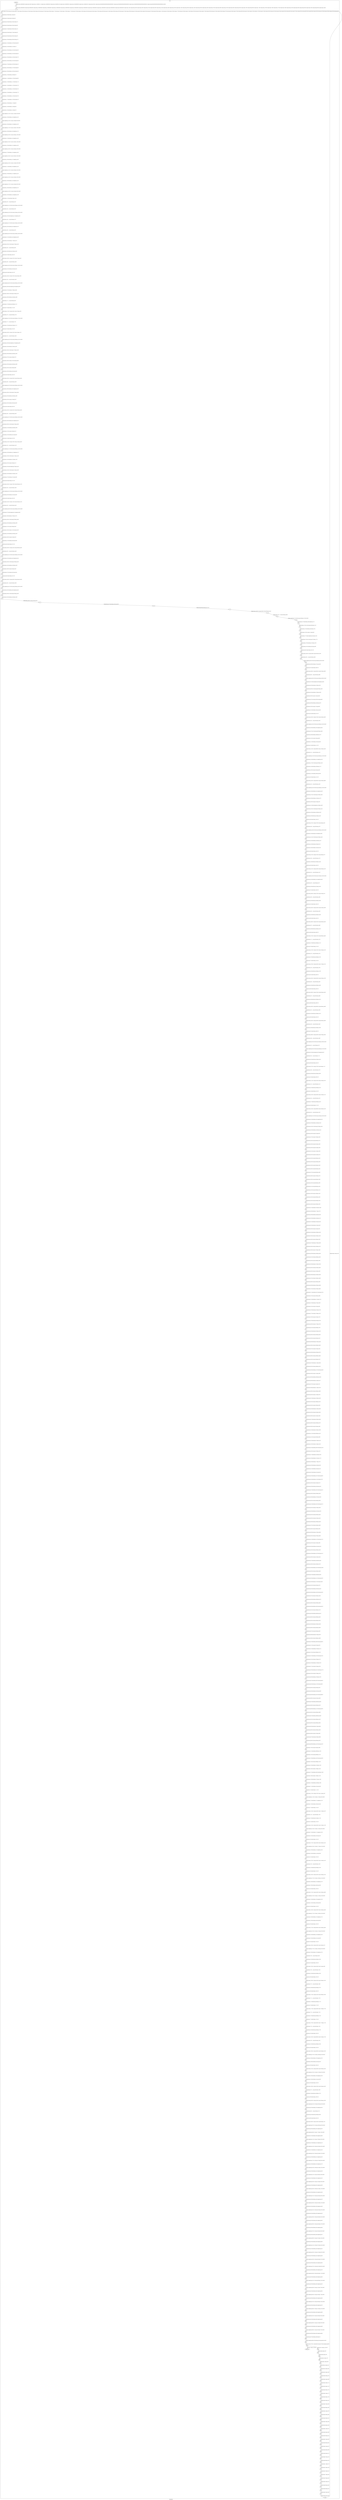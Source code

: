 digraph G {
label="Btor2XCFA";
subgraph cluster_0 {
label="main";
main_init[];
l1[];
l3[];
l4[];
l5[];
l6[];
l7[];
l8[];
l9[];
l10[];
l11[];
l12[];
l13[];
l14[];
l15[];
l16[];
l17[];
l18[];
l19[];
l20[];
l21[];
l22[];
l23[];
l24[];
l25[];
l26[];
l27[];
l28[];
l29[];
l30[];
l31[];
l32[];
l33[];
l34[];
l35[];
l36[];
l37[];
l38[];
l39[];
l40[];
l41[];
l42[];
l43[];
l44[];
l45[];
l46[];
l47[];
l48[];
l49[];
l50[];
l51[];
l52[];
l53[];
l54[];
l55[];
l56[];
l57[];
l58[];
l59[];
l60[];
l61[];
l62[];
l63[];
l64[];
l65[];
l66[];
l67[];
l68[];
l69[];
l70[];
l71[];
l72[];
l73[];
l74[];
l75[];
l76[];
l77[];
l78[];
l79[];
l80[];
l81[];
l82[];
l83[];
l84[];
l85[];
l86[];
l87[];
l88[];
l89[];
l90[];
l91[];
l92[];
l93[];
l94[];
l95[];
l96[];
l97[];
l98[];
l99[];
l100[];
l101[];
l102[];
l103[];
l104[];
l105[];
l106[];
l107[];
l108[];
l109[];
l110[];
l111[];
l112[];
l113[];
l114[];
l115[];
l116[];
l117[];
l118[];
l119[];
l120[];
l121[];
l122[];
l123[];
l124[];
l125[];
l126[];
l127[];
l128[];
l129[];
l130[];
l131[];
l132[];
l133[];
l134[];
l135[];
l136[];
l137[];
l138[];
l139[];
l140[];
l141[];
l142[];
l143[];
l144[];
l145[];
l146[];
l147[];
l148[];
l149[];
l150[];
l151[];
l152[];
l153[];
l154[];
l155[];
l156[];
l157[];
l158[];
l159[];
l160[];
l161[];
l162[];
l163[];
l164[];
l165[];
l166[];
l167[];
l168[];
l169[];
l170[];
l171[];
l172[];
l173[];
l174[];
l175[];
l176[];
l177[];
l178[];
l179[];
l180[];
l181[];
l182[];
l183[];
l184[];
l185[];
l186[];
l187[];
l188[];
l189[];
l190[];
l191[];
l192[];
l193[];
l194[];
l195[];
l196[];
l197[];
l198[];
l199[];
l200[];
l201[];
l202[];
l203[];
l204[];
l205[];
l206[];
l207[];
l208[];
l209[];
l210[];
l211[];
l212[];
l213[];
l214[];
l215[];
l216[];
l217[];
l218[];
l219[];
l220[];
l221[];
l222[];
l223[];
l224[];
l225[];
l226[];
l227[];
l228[];
l229[];
l230[];
l231[];
l232[];
l233[];
l234[];
l235[];
l236[];
l237[];
l238[];
l239[];
l240[];
l241[];
l242[];
l243[];
l244[];
l245[];
l246[];
l247[];
l248[];
l249[];
l250[];
l251[];
l252[];
l253[];
l254[];
l255[];
l256[];
l257[];
l258[];
l259[];
l260[];
l261[];
l262[];
l263[];
l264[];
l265[];
l266[];
l267[];
l268[];
l269[];
l270[];
l271[];
l272[];
l273[];
l274[];
l275[];
l276[];
l277[];
l278[];
l279[];
l280[];
l281[];
l282[];
l283[];
l284[];
l285[];
l286[];
l287[];
l288[];
l289[];
l290[];
l291[];
l292[];
l293[];
l294[];
l295[];
l296[];
l297[];
l298[];
l299[];
l300[];
l301[];
l302[];
l303[];
l304[];
l305[];
l306[];
l307[];
l308[];
l309[];
l310[];
l311[];
l312[];
l313[];
l314[];
l315[];
l316[];
l317[];
l318[];
l319[];
l320[];
l321[];
l322[];
l323[];
l324[];
l325[];
l326[];
l327[];
l328[];
l329[];
l330[];
l331[];
l332[];
l333[];
l334[];
l335[];
l336[];
l337[];
l338[];
l339[];
l340[];
l341[];
l342[];
l343[];
l344[];
l345[];
l346[];
l347[];
l348[];
l349[];
l350[];
l351[];
l352[];
l353[];
l354[];
l355[];
l356[];
l357[];
l358[];
l359[];
l360[];
l361[];
l362[];
l363[];
l364[];
l365[];
l366[];
l367[];
l368[];
l369[];
l370[];
l371[];
l372[];
l373[];
l374[];
l375[];
l376[];
l377[];
l378[];
l379[];
l380[];
l381[];
l382[];
l383[];
l384[];
l385[];
l386[];
l387[];
l388[];
l389[];
l390[];
l391[];
l392[];
l393[];
l394[];
l395[];
l396[];
l397[];
l398[];
l399[];
l400[];
l401[];
l402[];
l403[];
l404[];
l405[];
l406[];
l407[];
l408[];
l409[];
l410[];
l411[];
l412[];
l413[];
l414[];
l415[];
l416[];
l417[];
l418[];
l419[];
l420[];
l421[];
l422[];
l423[];
l424[];
l425[];
l426[];
l427[];
l428[];
l429[];
l430[];
l431[];
l432[];
l433[];
l434[];
l435[];
l436[];
l437[];
l438[];
l439[];
l440[];
l441[];
l442[];
l443[];
l444[];
l445[];
l446[];
l447[];
l448[];
l449[];
l450[];
l451[];
l452[];
l453[];
l454[];
l455[];
l456[];
l457[];
l458[];
l459[];
l460[];
l461[];
l462[];
l463[];
l464[];
l465[];
l466[];
l467[];
l468[];
l469[];
l470[];
l471[];
l472[];
l473[];
l474[];
l475[];
l476[];
l477[];
l478[];
l479[];
l480[];
l481[];
l482[];
l483[];
l484[];
l485[];
l486[];
l487[];
l488[];
l489[];
l490[];
l491[];
l492[];
l493[];
l494[];
l495[];
l496[];
l497[];
l498[];
l499[];
l500[];
l501[];
l502[];
l503[];
l504[];
l505[];
l506[];
l507[];
l508[];
l509[];
l510[];
l511[];
l512[];
l513[];
l514[];
l515[];
l516[];
l517[];
l518[];
l519[];
l520[];
l521[];
l522[];
l523[];
l524[];
l525[];
l526[];
l527[];
l528[];
l529[];
l530[];
l531[];
l532[];
l533[];
l534[];
l535[];
l536[];
l537[];
l538[];
l539[];
l540[];
l541[];
l542[];
l543[];
l544[];
l545[];
l546[];
l547[];
l548[];
l549[];
l550[];
l551[];
l552[];
l553[];
l554[];
l555[];
l556[];
l557[];
l558[];
l559[];
l560[];
l561[];
l562[];
l563[];
l564[];
l565[];
l566[];
l567[];
l568[];
l569[];
l570[];
l571[];
l572[];
l573[];
l574[];
l575[];
l576[];
l577[];
l578[];
l579[];
l580[];
l581[];
l582[];
l583[];
l584[];
l585[];
l586[];
l587[];
l588[];
l589[];
l590[];
l591[];
l592[];
l593[];
l594[];
l595[];
l596[];
l597[];
l598[];
l599[];
l600[];
l601[];
l602[];
l603[];
l604[];
l605[];
l606[];
l607[];
l608[];
l609[];
l610[];
l611[];
l612[];
l613[];
l614[];
l615[];
l616[];
l617[];
l618[];
l619[];
l620[];
l621[];
l622[];
l623[];
l624[];
l625[];
l626[];
l627[];
l628[];
l629[];
l630[];
l631[];
l632[];
l633[];
l634[];
l635[];
l636[];
l637[];
l638[];
l639[];
l640[];
l641[];
l642[];
l643[];
l644[];
l645[];
l646[];
l647[];
l648[];
l649[];
l650[];
l651[];
l652[];
l653[];
l654[];
l655[];
l656[];
l657[];
l658[];
l659[];
l660[];
l661[];
l662[];
l663[];
l664[];
l665[];
main_error[];
l666[];
l667[];
l668[];
l669[];
l670[];
l671[];
l672[];
l673[];
l674[];
l675[];
l676[];
l677[];
l678[];
l679[];
l680[];
l681[];
l682[];
l683[];
l684[];
l685[];
l686[];
l687[];
l688[];
l689[];
l690[];
l691[];
l692[];
l693[];
l694[];
l695[];
l696[];
l697[];
l698[];
l699[];
l700[];
l701[];
l702[];
l703[];
l704[];
l705[];
l706[];
l707[];
l708[];
main_init -> l1 [label="[(assign const_5 #b00000000),(assign const_30 #b0),(assign const_121 #b00001111),(assign const_124 #b00000100),(assign const_129 #b00001100),(assign const_132 #b00000010),(assign const_135 #b00000000),(assign const_144 #b00001010),(assign const_235 #b1),(assign const_238 #b00000000000000000000000000000001),(assign const_239 #b000000000000000000000000),(assign const_242 #b00000000000000000000000000000010),(assign const_868 #b00000000000000000000000001010000)] "];
l3 -> l4 [label="[(havoc input_153),(havoc input_155),(havoc input_157),(havoc input_159),(havoc input_161),(havoc input_163),(havoc input_165),(havoc input_167),(havoc input_169),(havoc input_171),(havoc input_173),(havoc input_175),(havoc input_177),(havoc input_179),(havoc input_181),(havoc input_183),(havoc input_185),(havoc input_187),(havoc input_189),(havoc input_191),(havoc input_193),(havoc input_195),(havoc input_197),(havoc input_199),(havoc input_201),(havoc input_203),(havoc input_205),(havoc input_207),(havoc input_209),(havoc input_211),(havoc input_213),(havoc input_215),(havoc input_217),(havoc input_219),(havoc input_221),(havoc input_223),(havoc input_225),(havoc input_227),(havoc input_229),(havoc input_231),(havoc input_233),(havoc input_237),(havoc input_254),(havoc input_270),(havoc input_288),(havoc input_291),(havoc input_301),(havoc input_311),(havoc input_321),(havoc input_326),(havoc input_342),(havoc input_345),(havoc input_355),(havoc input_365),(havoc input_375),(havoc input_380),(havoc input_396),(havoc input_399),(havoc input_409),(havoc input_419),(havoc input_429),(havoc input_434),(havoc input_443)] "];
l4 -> l5 [label="[(assign binary_93 (bvand state_31 state_33))] "];
l5 -> l6 [label="[(assign binary_94 (bvand binary_93 state_35))] "];
l6 -> l7 [label="[(assign binary_95 (bvand binary_94 (bvnot state_37)))] "];
l7 -> l8 [label="[(assign binary_96 (bvand binary_95 (bvnot state_39)))] "];
l8 -> l9 [label="[(assign binary_97 (bvand binary_96 (bvnot state_41)))] "];
l9 -> l10 [label="[(assign binary_98 (bvand binary_97 (bvnot state_43)))] "];
l10 -> l11 [label="[(assign binary_99 (bvand binary_98 (bvnot state_45)))] "];
l11 -> l12 [label="[(assign binary_100 (bvand binary_99 (bvnot state_47)))] "];
l12 -> l13 [label="[(assign binary_101 (bvand binary_100 (bvnot state_49)))] "];
l13 -> l14 [label="[(assign binary_102 (bvand binary_101 state_51))] "];
l14 -> l15 [label="[(assign binary_103 (bvand binary_102 (bvnot state_53)))] "];
l15 -> l16 [label="[(assign binary_104 (bvand binary_103 (bvnot state_55)))] "];
l16 -> l17 [label="[(assign binary_105 (bvand binary_104 (bvnot state_57)))] "];
l17 -> l18 [label="[(assign binary_106 (bvand binary_105 (bvnot state_59)))] "];
l18 -> l19 [label="[(assign binary_107 (bvand binary_106 (bvnot state_61)))] "];
l19 -> l20 [label="[(assign binary_108 (bvand binary_107 (bvnot state_63)))] "];
l20 -> l21 [label="[(assign binary_109 (bvand binary_108 (bvnot state_65)))] "];
l21 -> l22 [label="[(assign binary_110 (bvand binary_109 state_67))] "];
l22 -> l23 [label="[(assign binary_111 (bvand binary_110 (bvnot state_69)))] "];
l23 -> l24 [label="[(assign binary_112 (bvand binary_111 (bvnot state_71)))] "];
l24 -> l25 [label="[(assign binary_113 (bvand binary_112 (bvnot state_73)))] "];
l25 -> l26 [label="[(assign binary_114 (bvand binary_113 (bvnot state_75)))] "];
l26 -> l27 [label="[(assign binary_115 (bvand binary_114 (bvnot state_77)))] "];
l27 -> l28 [label="[(assign binary_116 (bvand binary_115 (bvnot state_79)))] "];
l28 -> l29 [label="[(assign binary_117 (bvand binary_116 (bvnot state_81)))] "];
l29 -> l30 [label="[(assign binary_118 (bvand binary_117 state_83))] "];
l30 -> l31 [label="[(assign binary_119 (bvand binary_118 state_85))] "];
l31 -> l32 [label="[(assign binary_120 (bvand binary_119 state_87))] "];
l32 -> l33 [label="[(assign comparison_122 (ite (= const_121 state_6) #b1 #b0))] "];
l33 -> l34 [label="[(assign binary_123 (bvand binary_120 comparison_122))] "];
l34 -> l35 [label="[(assign comparison_125 (ite (= const_124 state_8) #b1 #b0))] "];
l35 -> l36 [label="[(assign binary_126 (bvand binary_123 comparison_125))] "];
l36 -> l37 [label="[(assign comparison_127 (ite (= const_124 state_10) #b1 #b0))] "];
l37 -> l38 [label="[(assign binary_128 (bvand binary_126 comparison_127))] "];
l38 -> l39 [label="[(assign comparison_130 (ite (= const_129 state_12) #b1 #b0))] "];
l39 -> l40 [label="[(assign binary_131 (bvand binary_128 comparison_130))] "];
l40 -> l41 [label="[(assign comparison_133 (ite (= const_132 state_14) #b1 #b0))] "];
l41 -> l42 [label="[(assign binary_134 (bvand binary_131 comparison_133))] "];
l42 -> l43 [label="[(assign comparison_136 (ite (= const_135 state_16) #b1 #b0))] "];
l43 -> l44 [label="[(assign binary_137 (bvand binary_134 comparison_136))] "];
l44 -> l45 [label="[(assign comparison_138 (ite (= const_135 state_18) #b1 #b0))] "];
l45 -> l46 [label="[(assign binary_139 (bvand binary_137 comparison_138))] "];
l46 -> l47 [label="[(assign comparison_140 (ite (= const_121 state_20) #b1 #b0))] "];
l47 -> l48 [label="[(assign binary_141 (bvand binary_139 comparison_140))] "];
l48 -> l49 [label="[(assign comparison_142 (ite (= const_135 state_22) #b1 #b0))] "];
l49 -> l50 [label="[(assign binary_143 (bvand binary_141 comparison_142))] "];
l50 -> l51 [label="[(assign comparison_145 (ite (= const_144 state_24) #b1 #b0))] "];
l51 -> l52 [label="[(assign binary_146 (bvand binary_143 comparison_145))] "];
l52 -> l53 [label="[(assign comparison_147 (ite (= const_144 state_26) #b1 #b0))] "];
l53 -> l54 [label="[(assign binary_148 (bvand binary_146 comparison_147))] "];
l54 -> l55 [label="[(assign comparison_149 (ite (= const_135 state_28) #b1 #b0))] "];
l55 -> l56 [label="[(assign binary_150 (bvand binary_148 comparison_149))] "];
l56 -> l57 [label="[(assign binary_151 (bvand state_91 binary_150))] "];
l57 -> l58 [label="[(assign binary_240 (++ const_239 input_153))] "];
l58 -> l59 [label="[(assign comparison_241 (ite (bvule const_238 binary_240) #b1 #b0))] "];
l59 -> l60 [label="[(assign binary_243 (++ const_239 input_155))] "];
l60 -> l61 [label="[(assign comparison_244 (ite (bvule const_242 binary_243) #b1 #b0))] "];
l61 -> l62 [label="[(assign binary_245 (bvand comparison_241 comparison_244))] "];
l62 -> l63 [label="[(assign binary_246 (++ const_239 input_157))] "];
l63 -> l64 [label="[(assign comparison_247 (ite (bvule const_242 binary_246) #b1 #b0))] "];
l64 -> l65 [label="[(assign binary_248 (bvand binary_245 comparison_247))] "];
l65 -> l66 [label="[(assign binary_249 (++ const_239 input_159))] "];
l66 -> l67 [label="[(assign comparison_250 (ite (bvule const_242 binary_249) #b1 #b0))] "];
l67 -> l68 [label="[(assign binary_251 (bvand binary_248 comparison_250))] "];
l68 -> l69 [label="[(assign binary_252 (bvand input_177 binary_251))] "];
l69 -> l70 [label="[(assign binary_253 (bvor (bvnot input_237) binary_252))] "];
l70 -> l71 [label="[(assign binary_255 (++ const_239 input_163))] "];
l71 -> l72 [label="[(assign binary_256 (bvadd const_242 binary_255))] "];
l72 -> l73 [label="[(assign slice_257 (extract binary_256 0 8))] "];
l73 -> l74 [label="[(assign ternary_258 (ite (= input_237 #b1) slice_257 input_163))] "];
l74 -> l75 [label="[(assign binary_259 (++ const_239 ternary_258))] "];
l75 -> l76 [label="[(assign comparison_260 (ite (bvule const_238 binary_259) #b1 #b0))] "];
l76 -> l77 [label="[(assign binary_261 (bvsub binary_249 const_242))] "];
l77 -> l78 [label="[(assign slice_262 (extract binary_261 0 8))] "];
l78 -> l79 [label="[(assign ternary_263 (ite (= input_237 #b1) slice_262 input_159))] "];
l79 -> l80 [label="[(assign binary_264 (++ const_239 ternary_263))] "];
l80 -> l81 [label="[(assign comparison_265 (ite (bvule const_238 binary_264) #b1 #b0))] "];
l81 -> l82 [label="[(assign binary_266 (bvand comparison_260 comparison_265))] "];
l82 -> l83 [label="[(assign binary_267 (bvand input_179 binary_266))] "];
l83 -> l84 [label="[(assign binary_268 (bvor (bvnot input_254) binary_267))] "];
l84 -> l85 [label="[(assign binary_269 (bvand binary_253 binary_268))] "];
l85 -> l86 [label="[(assign binary_271 (++ const_239 input_165))] "];
l86 -> l87 [label="[(assign binary_272 (bvadd const_238 binary_271))] "];
l87 -> l88 [label="[(assign slice_273 (extract binary_272 0 8))] "];
l88 -> l89 [label="[(assign ternary_274 (ite (= input_254 #b1) slice_273 input_165))] "];
l89 -> l90 [label="[(assign binary_275 (++ const_239 ternary_274))] "];
l90 -> l91 [label="[(assign comparison_276 (ite (bvule const_238 binary_275) #b1 #b0))] "];
l91 -> l92 [label="[(assign binary_277 (++ const_239 input_173))] "];
l92 -> l93 [label="[(assign binary_278 (bvadd const_242 binary_277))] "];
l93 -> l94 [label="[(assign slice_279 (extract binary_278 0 8))] "];
l94 -> l95 [label="[(assign ternary_280 (ite (= input_237 #b1) slice_279 input_173))] "];
l95 -> l96 [label="[(assign binary_281 (++ const_239 ternary_280))] "];
l96 -> l97 [label="[(assign comparison_282 (ite (bvule const_238 binary_281) #b1 #b0))] "];
l97 -> l98 [label="[(assign binary_283 (bvand comparison_276 comparison_282))] "];
l98 -> l99 [label="[(assign binary_284 (bvand input_181 binary_283))] "];
l99 -> l100 [label="[(assign binary_285 (bvor (bvnot input_270) binary_284))] "];
l100 -> l101 [label="[(assign binary_286 (bvand binary_269 binary_285))] "];
l101 -> l102 [label="[(assign binary_287 (bvor input_183 input_270))] "];
l102 -> l103 [label="[(assign binary_289 (bvor binary_287 (bvnot input_288)))] "];
l103 -> l104 [label="[(assign binary_290 (bvand binary_286 binary_289))] "];
l104 -> l105 [label="[(assign binary_292 (bvor input_185 input_288))] "];
l105 -> l106 [label="[(assign binary_293 (bvsub binary_264 const_238))] "];
l106 -> l107 [label="[(assign slice_294 (extract binary_293 0 8))] "];
l107 -> l108 [label="[(assign ternary_295 (ite (= input_254 #b1) slice_294 ternary_263))] "];
l108 -> l109 [label="[(assign binary_296 (++ const_239 ternary_295))] "];
l109 -> l110 [label="[(assign comparison_297 (ite (bvule const_238 binary_296) #b1 #b0))] "];
l110 -> l111 [label="[(assign binary_298 (bvand binary_292 comparison_297))] "];
l111 -> l112 [label="[(assign binary_299 (bvor (bvnot input_291) binary_298))] "];
l112 -> l113 [label="[(assign binary_300 (bvand binary_290 binary_299))] "];
l113 -> l114 [label="[(assign binary_302 (bvor input_187 input_291))] "];
l114 -> l115 [label="[(assign binary_303 (bvsub binary_296 const_238))] "];
l115 -> l116 [label="[(assign slice_304 (extract binary_303 0 8))] "];
l116 -> l117 [label="[(assign ternary_305 (ite (= input_291 #b1) slice_304 ternary_295))] "];
l117 -> l118 [label="[(assign binary_306 (++ const_239 ternary_305))] "];
l118 -> l119 [label="[(assign comparison_307 (ite (bvule const_238 binary_306) #b1 #b0))] "];
l119 -> l120 [label="[(assign binary_308 (bvand binary_302 comparison_307))] "];
l120 -> l121 [label="[(assign binary_309 (bvor (bvnot input_301) binary_308))] "];
l121 -> l122 [label="[(assign binary_310 (bvand binary_300 binary_309))] "];
l122 -> l123 [label="[(assign binary_312 (bvor input_193 input_301))] "];
l123 -> l124 [label="[(assign binary_313 (bvsub binary_281 const_238))] "];
l124 -> l125 [label="[(assign slice_314 (extract binary_313 0 8))] "];
l125 -> l126 [label="[(assign ternary_315 (ite (= input_270 #b1) slice_314 ternary_280))] "];
l126 -> l127 [label="[(assign binary_316 (++ const_239 ternary_315))] "];
l127 -> l128 [label="[(assign comparison_317 (ite (bvule const_238 binary_316) #b1 #b0))] "];
l128 -> l129 [label="[(assign binary_318 (bvand binary_312 comparison_317))] "];
l129 -> l130 [label="[(assign binary_319 (bvor (bvnot input_311) binary_318))] "];
l130 -> l131 [label="[(assign binary_320 (bvand binary_310 binary_319))] "];
l131 -> l132 [label="[(assign binary_322 (bvor input_195 input_311))] "];
l132 -> l133 [label="[(assign binary_323 (bvand comparison_307 binary_322))] "];
l133 -> l134 [label="[(assign binary_324 (bvor (bvnot input_321) binary_323))] "];
l134 -> l135 [label="[(assign binary_325 (bvand binary_320 binary_324))] "];
l135 -> l136 [label="[(assign binary_327 (bvsub binary_275 const_238))] "];
l136 -> l137 [label="[(assign slice_328 (extract binary_327 0 8))] "];
l137 -> l138 [label="[(assign ternary_329 (ite (= input_270 #b1) slice_328 ternary_274))] "];
l138 -> l139 [label="[(assign binary_330 (++ const_239 ternary_329))] "];
l139 -> l140 [label="[(assign comparison_331 (ite (bvule const_238 binary_330) #b1 #b0))] "];
l140 -> l141 [label="[(assign binary_332 (bvsub binary_316 const_238))] "];
l141 -> l142 [label="[(assign slice_333 (extract binary_332 0 8))] "];
l142 -> l143 [label="[(assign ternary_334 (ite (= input_311 #b1) slice_333 ternary_315))] "];
l143 -> l144 [label="[(assign binary_335 (++ const_239 ternary_334))] "];
l144 -> l145 [label="[(assign comparison_336 (ite (bvule const_238 binary_335) #b1 #b0))] "];
l145 -> l146 [label="[(assign binary_337 (bvand comparison_331 comparison_336))] "];
l146 -> l147 [label="[(assign binary_338 (bvand input_197 binary_337))] "];
l147 -> l148 [label="[(assign binary_339 (bvor (bvnot input_326) binary_338))] "];
l148 -> l149 [label="[(assign binary_340 (bvand binary_325 binary_339))] "];
l149 -> l150 [label="[(assign binary_341 (bvor input_199 input_326))] "];
l150 -> l151 [label="[(assign binary_343 (bvor binary_341 (bvnot input_342)))] "];
l151 -> l152 [label="[(assign binary_344 (bvand binary_340 binary_343))] "];
l152 -> l153 [label="[(assign binary_346 (bvor input_201 input_342))] "];
l153 -> l154 [label="[(assign binary_347 (bvsub binary_306 const_238))] "];
l154 -> l155 [label="[(assign slice_348 (extract binary_347 0 8))] "];
l155 -> l156 [label="[(assign ternary_349 (ite (= input_321 #b1) slice_348 ternary_305))] "];
l156 -> l157 [label="[(assign binary_350 (++ const_239 ternary_349))] "];
l157 -> l158 [label="[(assign comparison_351 (ite (bvule const_238 binary_350) #b1 #b0))] "];
l158 -> l159 [label="[(assign binary_352 (bvand binary_346 comparison_351))] "];
l159 -> l160 [label="[(assign binary_353 (bvor (bvnot input_345) binary_352))] "];
l160 -> l161 [label="[(assign binary_354 (bvand binary_344 binary_353))] "];
l161 -> l162 [label="[(assign binary_356 (bvor input_203 input_345))] "];
l162 -> l163 [label="[(assign binary_357 (bvsub binary_350 const_238))] "];
l163 -> l164 [label="[(assign slice_358 (extract binary_357 0 8))] "];
l164 -> l165 [label="[(assign ternary_359 (ite (= input_345 #b1) slice_358 ternary_349))] "];
l165 -> l166 [label="[(assign binary_360 (++ const_239 ternary_359))] "];
l166 -> l167 [label="[(assign comparison_361 (ite (bvule const_238 binary_360) #b1 #b0))] "];
l167 -> l168 [label="[(assign binary_362 (bvand binary_356 comparison_361))] "];
l168 -> l169 [label="[(assign binary_363 (bvor (bvnot input_355) binary_362))] "];
l169 -> l170 [label="[(assign binary_364 (bvand binary_354 binary_363))] "];
l170 -> l171 [label="[(assign binary_366 (bvor input_209 input_355))] "];
l171 -> l172 [label="[(assign binary_367 (bvsub binary_335 const_238))] "];
l172 -> l173 [label="[(assign slice_368 (extract binary_367 0 8))] "];
l173 -> l174 [label="[(assign ternary_369 (ite (= input_326 #b1) slice_368 ternary_334))] "];
l174 -> l175 [label="[(assign binary_370 (++ const_239 ternary_369))] "];
l175 -> l176 [label="[(assign comparison_371 (ite (bvule const_238 binary_370) #b1 #b0))] "];
l176 -> l177 [label="[(assign binary_372 (bvand binary_366 comparison_371))] "];
l177 -> l178 [label="[(assign binary_373 (bvor (bvnot input_365) binary_372))] "];
l178 -> l179 [label="[(assign binary_374 (bvand binary_364 binary_373))] "];
l179 -> l180 [label="[(assign binary_376 (bvor input_211 input_365))] "];
l180 -> l181 [label="[(assign binary_377 (bvand comparison_361 binary_376))] "];
l181 -> l182 [label="[(assign binary_378 (bvor (bvnot input_375) binary_377))] "];
l182 -> l183 [label="[(assign binary_379 (bvand binary_374 binary_378))] "];
l183 -> l184 [label="[(assign binary_381 (bvsub binary_330 const_238))] "];
l184 -> l185 [label="[(assign slice_382 (extract binary_381 0 8))] "];
l185 -> l186 [label="[(assign ternary_383 (ite (= input_326 #b1) slice_382 ternary_329))] "];
l186 -> l187 [label="[(assign binary_384 (++ const_239 ternary_383))] "];
l187 -> l188 [label="[(assign comparison_385 (ite (bvule const_238 binary_384) #b1 #b0))] "];
l188 -> l189 [label="[(assign binary_386 (bvsub binary_370 const_238))] "];
l189 -> l190 [label="[(assign slice_387 (extract binary_386 0 8))] "];
l190 -> l191 [label="[(assign ternary_388 (ite (= input_365 #b1) slice_387 ternary_369))] "];
l191 -> l192 [label="[(assign binary_389 (++ const_239 ternary_388))] "];
l192 -> l193 [label="[(assign comparison_390 (ite (bvule const_238 binary_389) #b1 #b0))] "];
l193 -> l194 [label="[(assign binary_391 (bvand comparison_385 comparison_390))] "];
l194 -> l195 [label="[(assign binary_392 (bvand input_213 binary_391))] "];
l195 -> l196 [label="[(assign binary_393 (bvor (bvnot input_380) binary_392))] "];
l196 -> l197 [label="[(assign binary_394 (bvand binary_379 binary_393))] "];
l197 -> l198 [label="[(assign binary_395 (bvor input_215 input_380))] "];
l198 -> l199 [label="[(assign binary_397 (bvor binary_395 (bvnot input_396)))] "];
l199 -> l200 [label="[(assign binary_398 (bvand binary_394 binary_397))] "];
l200 -> l201 [label="[(assign binary_400 (bvor input_217 input_396))] "];
l201 -> l202 [label="[(assign binary_401 (bvsub binary_360 const_238))] "];
l202 -> l203 [label="[(assign slice_402 (extract binary_401 0 8))] "];
l203 -> l204 [label="[(assign ternary_403 (ite (= input_375 #b1) slice_402 ternary_359))] "];
l204 -> l205 [label="[(assign binary_404 (++ const_239 ternary_403))] "];
l205 -> l206 [label="[(assign comparison_405 (ite (bvule const_238 binary_404) #b1 #b0))] "];
l206 -> l207 [label="[(assign binary_406 (bvand binary_400 comparison_405))] "];
l207 -> l208 [label="[(assign binary_407 (bvor (bvnot input_399) binary_406))] "];
l208 -> l209 [label="[(assign binary_408 (bvand binary_398 binary_407))] "];
l209 -> l210 [label="[(assign binary_410 (bvor input_219 input_399))] "];
l210 -> l211 [label="[(assign binary_411 (bvsub binary_404 const_238))] "];
l211 -> l212 [label="[(assign slice_412 (extract binary_411 0 8))] "];
l212 -> l213 [label="[(assign ternary_413 (ite (= input_399 #b1) slice_412 ternary_403))] "];
l213 -> l214 [label="[(assign binary_414 (++ const_239 ternary_413))] "];
l214 -> l215 [label="[(assign comparison_415 (ite (bvule const_238 binary_414) #b1 #b0))] "];
l215 -> l216 [label="[(assign binary_416 (bvand binary_410 comparison_415))] "];
l216 -> l217 [label="[(assign binary_417 (bvor (bvnot input_409) binary_416))] "];
l217 -> l218 [label="[(assign binary_418 (bvand binary_408 binary_417))] "];
l218 -> l219 [label="[(assign binary_420 (bvor input_225 input_409))] "];
l219 -> l220 [label="[(assign binary_421 (bvsub binary_389 const_238))] "];
l220 -> l221 [label="[(assign slice_422 (extract binary_421 0 8))] "];
l221 -> l222 [label="[(assign ternary_423 (ite (= input_380 #b1) slice_422 ternary_388))] "];
l222 -> l223 [label="[(assign binary_424 (++ const_239 ternary_423))] "];
l223 -> l224 [label="[(assign comparison_425 (ite (bvule const_238 binary_424) #b1 #b0))] "];
l224 -> l225 [label="[(assign binary_426 (bvand binary_420 comparison_425))] "];
l225 -> l226 [label="[(assign binary_427 (bvor (bvnot input_419) binary_426))] "];
l226 -> l227 [label="[(assign binary_428 (bvand binary_418 binary_427))] "];
l227 -> l228 [label="[(assign binary_430 (bvor input_227 input_419))] "];
l228 -> l229 [label="[(assign binary_431 (bvand comparison_415 binary_430))] "];
l229 -> l230 [label="[(assign binary_432 (bvor (bvnot input_429) binary_431))] "];
l230 -> l231 [label="[(assign binary_433 (bvand binary_428 binary_432))] "];
l231 -> l232 [label="[(assign binary_435 (bvadd const_242 binary_243))] "];
l232 -> l233 [label="[(assign slice_436 (extract binary_435 0 8))] "];
l233 -> l234 [label="[(assign ternary_437 (ite (= input_237 #b1) slice_436 input_155))] "];
l234 -> l235 [label="[(assign binary_438 (++ const_239 ternary_437))] "];
l235 -> l236 [label="[(assign comparison_439 (ite (bvule const_238 binary_438) #b1 #b0))] "];
l236 -> l237 [label="[(assign binary_440 (bvand input_233 comparison_439))] "];
l237 -> l238 [label="[(assign binary_441 (bvor (bvnot input_434) binary_440))] "];
l238 -> l239 [label="[(assign binary_442 (bvand binary_433 binary_441))] "];
l239 -> l240 [label="[(assign binary_444 (bvand input_229 input_231))] "];
l240 -> l241 [label="[(assign binary_445 (bvsub binary_246 const_242))] "];
l241 -> l242 [label="[(assign slice_446 (extract binary_445 0 8))] "];
l242 -> l243 [label="[(assign ternary_447 (ite (= input_237 #b1) slice_446 input_157))] "];
l243 -> l244 [label="[(assign binary_448 (++ const_239 ternary_447))] "];
l244 -> l245 [label="[(assign binary_449 (bvadd const_238 binary_448))] "];
l245 -> l246 [label="[(assign slice_450 (extract binary_449 0 8))] "];
l246 -> l247 [label="[(assign ternary_451 (ite (= input_434 #b1) slice_450 ternary_447))] "];
l247 -> l248 [label="[(assign binary_452 (++ const_239 ternary_451))] "];
l248 -> l249 [label="[(assign comparison_453 (ite (bvule const_242 binary_452) #b1 #b0))] "];
l249 -> l250 [label="[(assign binary_454 (bvand binary_444 comparison_453))] "];
l250 -> l251 [label="[(assign binary_455 (++ const_239 input_161))] "];
l251 -> l252 [label="[(assign binary_456 (bvadd const_242 binary_455))] "];
l252 -> l253 [label="[(assign slice_457 (extract binary_456 0 8))] "];
l253 -> l254 [label="[(assign ternary_458 (ite (= input_237 #b1) slice_457 input_161))] "];
l254 -> l255 [label="[(assign binary_459 (++ const_239 ternary_458))] "];
l255 -> l256 [label="[(assign binary_460 (bvadd const_238 binary_459))] "];
l256 -> l257 [label="[(assign slice_461 (extract binary_460 0 8))] "];
l257 -> l258 [label="[(assign ternary_462 (ite (= input_254 #b1) slice_461 ternary_458))] "];
l258 -> l259 [label="[(assign binary_463 (++ const_239 ternary_462))] "];
l259 -> l260 [label="[(assign binary_464 (bvadd const_238 binary_463))] "];
l260 -> l261 [label="[(assign slice_465 (extract binary_464 0 8))] "];
l261 -> l262 [label="[(assign ternary_466 (ite (= input_291 #b1) slice_465 ternary_462))] "];
l262 -> l263 [label="[(assign binary_467 (++ const_239 ternary_466))] "];
l263 -> l264 [label="[(assign binary_468 (bvadd const_238 binary_467))] "];
l264 -> l265 [label="[(assign slice_469 (extract binary_468 0 8))] "];
l265 -> l266 [label="[(assign ternary_470 (ite (= input_301 #b1) slice_469 ternary_466))] "];
l266 -> l267 [label="[(assign binary_471 (++ const_239 ternary_470))] "];
l267 -> l268 [label="[(assign binary_472 (bvadd const_238 binary_471))] "];
l268 -> l269 [label="[(assign slice_473 (extract binary_472 0 8))] "];
l269 -> l270 [label="[(assign ternary_474 (ite (= input_321 #b1) slice_473 ternary_470))] "];
l270 -> l271 [label="[(assign binary_475 (++ const_239 ternary_474))] "];
l271 -> l272 [label="[(assign binary_476 (bvadd const_238 binary_475))] "];
l272 -> l273 [label="[(assign slice_477 (extract binary_476 0 8))] "];
l273 -> l274 [label="[(assign ternary_478 (ite (= input_345 #b1) slice_477 ternary_474))] "];
l274 -> l275 [label="[(assign binary_479 (++ const_239 ternary_478))] "];
l275 -> l276 [label="[(assign binary_480 (bvadd const_238 binary_479))] "];
l276 -> l277 [label="[(assign slice_481 (extract binary_480 0 8))] "];
l277 -> l278 [label="[(assign ternary_482 (ite (= input_355 #b1) slice_481 ternary_478))] "];
l278 -> l279 [label="[(assign binary_483 (++ const_239 ternary_482))] "];
l279 -> l280 [label="[(assign binary_484 (bvadd const_238 binary_483))] "];
l280 -> l281 [label="[(assign slice_485 (extract binary_484 0 8))] "];
l281 -> l282 [label="[(assign ternary_486 (ite (= input_375 #b1) slice_485 ternary_482))] "];
l282 -> l283 [label="[(assign binary_487 (++ const_239 ternary_486))] "];
l283 -> l284 [label="[(assign binary_488 (bvadd const_238 binary_487))] "];
l284 -> l285 [label="[(assign slice_489 (extract binary_488 0 8))] "];
l285 -> l286 [label="[(assign ternary_490 (ite (= input_399 #b1) slice_489 ternary_486))] "];
l286 -> l287 [label="[(assign binary_491 (++ const_239 ternary_490))] "];
l287 -> l288 [label="[(assign binary_492 (bvadd const_238 binary_491))] "];
l288 -> l289 [label="[(assign slice_493 (extract binary_492 0 8))] "];
l289 -> l290 [label="[(assign ternary_494 (ite (= input_409 #b1) slice_493 ternary_490))] "];
l290 -> l291 [label="[(assign binary_495 (++ const_239 ternary_494))] "];
l291 -> l292 [label="[(assign binary_496 (bvadd const_238 binary_495))] "];
l292 -> l293 [label="[(assign slice_497 (extract binary_496 0 8))] "];
l293 -> l294 [label="[(assign ternary_498 (ite (= input_429 #b1) slice_497 ternary_494))] "];
l294 -> l295 [label="[(assign binary_499 (++ const_239 ternary_498))] "];
l295 -> l296 [label="[(assign comparison_500 (ite (bvule const_238 binary_499) #b1 #b0))] "];
l296 -> l297 [label="[(assign binary_501 (++ const_239 input_167))] "];
l297 -> l298 [label="[(assign comparison_502 (ite (bvule const_238 binary_501) #b1 #b0))] "];
l298 -> l299 [label="[(assign binary_503 (bvand comparison_500 comparison_502))] "];
l299 -> l300 [label="[(assign binary_504 (++ const_239 input_171))] "];
l300 -> l301 [label="[(assign binary_505 (bvadd const_242 binary_504))] "];
l301 -> l302 [label="[(assign slice_506 (extract binary_505 0 8))] "];
l302 -> l303 [label="[(assign ternary_507 (ite (= input_237 #b1) slice_506 input_171))] "];
l303 -> l304 [label="[(assign binary_508 (++ const_239 ternary_507))] "];
l304 -> l305 [label="[(assign binary_509 (bvadd const_238 binary_508))] "];
l305 -> l306 [label="[(assign slice_510 (extract binary_509 0 8))] "];
l306 -> l307 [label="[(assign ternary_511 (ite (= input_291 #b1) slice_510 ternary_507))] "];
l307 -> l308 [label="[(assign binary_512 (++ const_239 ternary_511))] "];
l308 -> l309 [label="[(assign binary_513 (bvadd const_238 binary_512))] "];
l309 -> l310 [label="[(assign slice_514 (extract binary_513 0 8))] "];
l310 -> l311 [label="[(assign ternary_515 (ite (= input_345 #b1) slice_514 ternary_511))] "];
l311 -> l312 [label="[(assign binary_516 (++ const_239 ternary_515))] "];
l312 -> l313 [label="[(assign binary_517 (bvadd const_238 binary_516))] "];
l313 -> l314 [label="[(assign slice_518 (extract binary_517 0 8))] "];
l314 -> l315 [label="[(assign ternary_519 (ite (= input_399 #b1) slice_518 ternary_515))] "];
l315 -> l316 [label="[(assign binary_520 (++ const_239 ternary_519))] "];
l316 -> l317 [label="[(assign comparison_521 (ite (bvule const_242 binary_520) #b1 #b0))] "];
l317 -> l318 [label="[(assign binary_522 (bvand binary_503 comparison_521))] "];
l318 -> l319 [label="[(assign binary_523 (bvand binary_454 binary_522))] "];
l319 -> l320 [label="[(assign binary_524 (bvor (bvnot input_443) binary_523))] "];
l320 -> l321 [label="[(assign binary_525 (bvand binary_442 binary_524))] "];
l321 -> l322 [label="[(assign binary_526 (bvor input_237 input_254))] "];
l322 -> l323 [label="[(assign binary_527 (bvor input_270 binary_526))] "];
l323 -> l324 [label="[(assign binary_528 (bvor input_288 binary_527))] "];
l324 -> l325 [label="[(assign binary_529 (bvor input_291 binary_528))] "];
l325 -> l326 [label="[(assign binary_530 (bvor input_301 binary_529))] "];
l326 -> l327 [label="[(assign binary_531 (bvor input_311 binary_530))] "];
l327 -> l328 [label="[(assign binary_532 (bvor input_321 binary_531))] "];
l328 -> l329 [label="[(assign binary_533 (bvor input_326 binary_532))] "];
l329 -> l330 [label="[(assign binary_534 (bvor input_342 binary_533))] "];
l330 -> l331 [label="[(assign binary_535 (bvor input_345 binary_534))] "];
l331 -> l332 [label="[(assign binary_536 (bvor input_355 binary_535))] "];
l332 -> l333 [label="[(assign binary_537 (bvor input_365 binary_536))] "];
l333 -> l334 [label="[(assign binary_538 (bvor input_375 binary_537))] "];
l334 -> l335 [label="[(assign binary_539 (bvor input_380 binary_538))] "];
l335 -> l336 [label="[(assign binary_540 (bvor input_396 binary_539))] "];
l336 -> l337 [label="[(assign binary_541 (bvor input_399 binary_540))] "];
l337 -> l338 [label="[(assign binary_542 (bvor input_409 binary_541))] "];
l338 -> l339 [label="[(assign binary_543 (bvor input_419 binary_542))] "];
l339 -> l340 [label="[(assign binary_544 (bvor input_429 binary_543))] "];
l340 -> l341 [label="[(assign binary_545 (bvor input_434 binary_544))] "];
l341 -> l342 [label="[(assign binary_546 (bvor input_443 binary_545))] "];
l342 -> l343 [label="[(assign binary_547 (bvand binary_525 binary_546))] "];
l343 -> l344 [label="[(assign binary_548 (bvand input_177 input_179))] "];
l344 -> l345 [label="[(assign binary_549 (bvand binary_548 input_229))] "];
l345 -> l346 [label="[(assign binary_550 (bvand binary_549 input_231))] "];
l346 -> l347 [label="[(assign binary_551 (bvand binary_550 input_233))] "];
l347 -> l348 [label="[(assign binary_552 (bvand input_181 input_183))] "];
l348 -> l349 [label="[(assign binary_553 (bvor input_181 input_183))] "];
l349 -> l350 [label="[(assign binary_554 (bvand input_185 binary_553))] "];
l350 -> l351 [label="[(assign binary_555 (bvor binary_552 binary_554))] "];
l351 -> l352 [label="[(assign binary_556 (bvor input_185 binary_553))] "];
l352 -> l353 [label="[(assign binary_557 (bvand input_187 binary_556))] "];
l353 -> l354 [label="[(assign binary_558 (bvor binary_555 binary_557))] "];
l354 -> l355 [label="[(assign binary_559 (bvor input_187 binary_556))] "];
l355 -> l356 [label="[(assign binary_560 (bvand input_189 binary_559))] "];
l356 -> l357 [label="[(assign binary_561 (bvor binary_558 binary_560))] "];
l357 -> l358 [label="[(assign binary_562 (bvor input_189 binary_559))] "];
l358 -> l359 [label="[(assign binary_563 (bvand input_191 binary_562))] "];
l359 -> l360 [label="[(assign binary_564 (bvor binary_561 binary_563))] "];
l360 -> l361 [label="[(assign binary_565 (bvor input_191 binary_562))] "];
l361 -> l362 [label="[(assign binary_566 (bvand input_193 binary_565))] "];
l362 -> l363 [label="[(assign binary_567 (bvor binary_564 binary_566))] "];
l363 -> l364 [label="[(assign binary_568 (bvor input_193 binary_565))] "];
l364 -> l365 [label="[(assign binary_569 (bvand input_195 binary_568))] "];
l365 -> l366 [label="[(assign binary_570 (bvor binary_567 binary_569))] "];
l366 -> l367 [label="[(assign binary_571 (bvand binary_551 (bvnot binary_570)))] "];
l367 -> l368 [label="[(assign binary_572 (bvor input_195 binary_568))] "];
l368 -> l369 [label="[(assign binary_573 (bvand binary_571 binary_572))] "];
l369 -> l370 [label="[(assign binary_574 (bvand input_197 input_199))] "];
l370 -> l371 [label="[(assign binary_575 (bvor input_197 input_199))] "];
l371 -> l372 [label="[(assign binary_576 (bvand input_201 binary_575))] "];
l372 -> l373 [label="[(assign binary_577 (bvor binary_574 binary_576))] "];
l373 -> l374 [label="[(assign binary_578 (bvor input_201 binary_575))] "];
l374 -> l375 [label="[(assign binary_579 (bvand input_203 binary_578))] "];
l375 -> l376 [label="[(assign binary_580 (bvor binary_577 binary_579))] "];
l376 -> l377 [label="[(assign binary_581 (bvor input_203 binary_578))] "];
l377 -> l378 [label="[(assign binary_582 (bvand input_205 binary_581))] "];
l378 -> l379 [label="[(assign binary_583 (bvor binary_580 binary_582))] "];
l379 -> l380 [label="[(assign binary_584 (bvor input_205 binary_581))] "];
l380 -> l381 [label="[(assign binary_585 (bvand input_207 binary_584))] "];
l381 -> l382 [label="[(assign binary_586 (bvor binary_583 binary_585))] "];
l382 -> l383 [label="[(assign binary_587 (bvor input_207 binary_584))] "];
l383 -> l384 [label="[(assign binary_588 (bvand input_209 binary_587))] "];
l384 -> l385 [label="[(assign binary_589 (bvor binary_586 binary_588))] "];
l385 -> l386 [label="[(assign binary_590 (bvor input_209 binary_587))] "];
l386 -> l387 [label="[(assign binary_591 (bvand input_211 binary_590))] "];
l387 -> l388 [label="[(assign binary_592 (bvor binary_589 binary_591))] "];
l388 -> l389 [label="[(assign binary_593 (bvand binary_573 (bvnot binary_592)))] "];
l389 -> l390 [label="[(assign binary_594 (bvor input_211 binary_590))] "];
l390 -> l391 [label="[(assign binary_595 (bvand binary_593 binary_594))] "];
l391 -> l392 [label="[(assign binary_596 (bvand input_213 input_215))] "];
l392 -> l393 [label="[(assign binary_597 (bvor input_213 input_215))] "];
l393 -> l394 [label="[(assign binary_598 (bvand input_217 binary_597))] "];
l394 -> l395 [label="[(assign binary_599 (bvor binary_596 binary_598))] "];
l395 -> l396 [label="[(assign binary_600 (bvor input_217 binary_597))] "];
l396 -> l397 [label="[(assign binary_601 (bvand input_219 binary_600))] "];
l397 -> l398 [label="[(assign binary_602 (bvor binary_599 binary_601))] "];
l398 -> l399 [label="[(assign binary_603 (bvor input_219 binary_600))] "];
l399 -> l400 [label="[(assign binary_604 (bvand input_221 binary_603))] "];
l400 -> l401 [label="[(assign binary_605 (bvor binary_602 binary_604))] "];
l401 -> l402 [label="[(assign binary_606 (bvor input_221 binary_603))] "];
l402 -> l403 [label="[(assign binary_607 (bvand input_223 binary_606))] "];
l403 -> l404 [label="[(assign binary_608 (bvor binary_605 binary_607))] "];
l404 -> l405 [label="[(assign binary_609 (bvor input_223 binary_606))] "];
l405 -> l406 [label="[(assign binary_610 (bvand input_225 binary_609))] "];
l406 -> l407 [label="[(assign binary_611 (bvor binary_608 binary_610))] "];
l407 -> l408 [label="[(assign binary_612 (bvor input_225 binary_609))] "];
l408 -> l409 [label="[(assign binary_613 (bvand input_227 binary_612))] "];
l409 -> l410 [label="[(assign binary_614 (bvor binary_611 binary_613))] "];
l410 -> l411 [label="[(assign binary_615 (bvand binary_595 (bvnot binary_614)))] "];
l411 -> l412 [label="[(assign binary_616 (bvor input_227 binary_612))] "];
l412 -> l413 [label="[(assign binary_617 (bvand binary_615 binary_616))] "];
l413 -> l414 [label="[(assign binary_618 (bvand binary_547 binary_617))] "];
l414 -> l415 [label="[(assign binary_619 (bvand input_177 input_179))] "];
l415 -> l416 [label="[(assign binary_620 (bvand binary_619 input_229))] "];
l416 -> l417 [label="[(assign binary_621 (bvand binary_620 input_231))] "];
l417 -> l418 [label="[(assign binary_622 (bvand binary_621 input_233))] "];
l418 -> l419 [label="[(assign binary_623 (bvand binary_287 (bvnot input_288)))] "];
l419 -> l420 [label="[(assign binary_624 (bvand input_181 (bvnot input_270)))] "];
l420 -> l421 [label="[(assign binary_625 (bvor binary_624 input_321))] "];
l421 -> l422 [label="[(assign binary_626 (bvand binary_623 binary_625))] "];
l422 -> l423 [label="[(assign binary_627 (bvand binary_292 (bvnot input_291)))] "];
l423 -> l424 [label="[(assign binary_628 (bvor binary_623 binary_625))] "];
l424 -> l425 [label="[(assign binary_629 (bvand binary_627 binary_628))] "];
l425 -> l426 [label="[(assign binary_630 (bvor binary_626 binary_629))] "];
l426 -> l427 [label="[(assign binary_631 (bvand binary_302 (bvnot input_301)))] "];
l427 -> l428 [label="[(assign binary_632 (bvor binary_627 binary_628))] "];
l428 -> l429 [label="[(assign binary_633 (bvand binary_631 binary_632))] "];
l429 -> l430 [label="[(assign binary_634 (bvor binary_630 binary_633))] "];
l430 -> l431 [label="[(assign binary_635 (bvor binary_631 binary_632))] "];
l431 -> l432 [label="[(assign binary_636 (bvand input_189 binary_635))] "];
l432 -> l433 [label="[(assign binary_637 (bvor binary_634 binary_636))] "];
l433 -> l434 [label="[(assign binary_638 (bvor input_189 binary_635))] "];
l434 -> l435 [label="[(assign binary_639 (bvand input_191 binary_638))] "];
l435 -> l436 [label="[(assign binary_640 (bvor binary_637 binary_639))] "];
l436 -> l437 [label="[(assign binary_641 (bvand binary_312 (bvnot input_311)))] "];
l437 -> l438 [label="[(assign binary_642 (bvor input_191 binary_638))] "];
l438 -> l439 [label="[(assign binary_643 (bvand binary_641 binary_642))] "];
l439 -> l440 [label="[(assign binary_644 (bvor binary_640 binary_643))] "];
l440 -> l441 [label="[(assign binary_645 (bvand binary_322 (bvnot input_321)))] "];
l441 -> l442 [label="[(assign binary_646 (bvor binary_641 binary_642))] "];
l442 -> l443 [label="[(assign binary_647 (bvand binary_645 binary_646))] "];
l443 -> l444 [label="[(assign binary_648 (bvor binary_644 binary_647))] "];
l444 -> l445 [label="[(assign binary_649 (bvand binary_622 (bvnot binary_648)))] "];
l445 -> l446 [label="[(assign binary_650 (bvor binary_645 binary_646))] "];
l446 -> l447 [label="[(assign binary_651 (bvand binary_649 binary_650))] "];
l447 -> l448 [label="[(assign binary_652 (bvand binary_341 (bvnot input_342)))] "];
l448 -> l449 [label="[(assign binary_653 (bvand input_197 (bvnot input_326)))] "];
l449 -> l450 [label="[(assign binary_654 (bvor binary_653 input_375))] "];
l450 -> l451 [label="[(assign binary_655 (bvand binary_652 binary_654))] "];
l451 -> l452 [label="[(assign binary_656 (bvand binary_346 (bvnot input_345)))] "];
l452 -> l453 [label="[(assign binary_657 (bvor binary_652 binary_654))] "];
l453 -> l454 [label="[(assign binary_658 (bvand binary_656 binary_657))] "];
l454 -> l455 [label="[(assign binary_659 (bvor binary_655 binary_658))] "];
l455 -> l456 [label="[(assign binary_660 (bvand binary_356 (bvnot input_355)))] "];
l456 -> l457 [label="[(assign binary_661 (bvor binary_656 binary_657))] "];
l457 -> l458 [label="[(assign binary_662 (bvand binary_660 binary_661))] "];
l458 -> l459 [label="[(assign binary_663 (bvor binary_659 binary_662))] "];
l459 -> l460 [label="[(assign binary_664 (bvor binary_660 binary_661))] "];
l460 -> l461 [label="[(assign binary_665 (bvand input_205 binary_664))] "];
l461 -> l462 [label="[(assign binary_666 (bvor binary_663 binary_665))] "];
l462 -> l463 [label="[(assign binary_667 (bvor input_205 binary_664))] "];
l463 -> l464 [label="[(assign binary_668 (bvand input_207 binary_667))] "];
l464 -> l465 [label="[(assign binary_669 (bvor binary_666 binary_668))] "];
l465 -> l466 [label="[(assign binary_670 (bvand binary_366 (bvnot input_365)))] "];
l466 -> l467 [label="[(assign binary_671 (bvor input_207 binary_667))] "];
l467 -> l468 [label="[(assign binary_672 (bvand binary_670 binary_671))] "];
l468 -> l469 [label="[(assign binary_673 (bvor binary_669 binary_672))] "];
l469 -> l470 [label="[(assign binary_674 (bvand binary_376 (bvnot input_375)))] "];
l470 -> l471 [label="[(assign binary_675 (bvor binary_670 binary_671))] "];
l471 -> l472 [label="[(assign binary_676 (bvand binary_674 binary_675))] "];
l472 -> l473 [label="[(assign binary_677 (bvor binary_673 binary_676))] "];
l473 -> l474 [label="[(assign binary_678 (bvand binary_651 (bvnot binary_677)))] "];
l474 -> l475 [label="[(assign binary_679 (bvor binary_674 binary_675))] "];
l475 -> l476 [label="[(assign binary_680 (bvand binary_678 binary_679))] "];
l476 -> l477 [label="[(assign binary_681 (bvand binary_395 (bvnot input_396)))] "];
l477 -> l478 [label="[(assign binary_682 (bvand input_213 (bvnot input_380)))] "];
l478 -> l479 [label="[(assign binary_683 (bvor binary_682 input_429))] "];
l479 -> l480 [label="[(assign binary_684 (bvand binary_681 binary_683))] "];
l480 -> l481 [label="[(assign binary_685 (bvand binary_400 (bvnot input_399)))] "];
l481 -> l482 [label="[(assign binary_686 (bvor binary_681 binary_683))] "];
l482 -> l483 [label="[(assign binary_687 (bvand binary_685 binary_686))] "];
l483 -> l484 [label="[(assign binary_688 (bvor binary_684 binary_687))] "];
l484 -> l485 [label="[(assign binary_689 (bvand binary_410 (bvnot input_409)))] "];
l485 -> l486 [label="[(assign binary_690 (bvor binary_685 binary_686))] "];
l486 -> l487 [label="[(assign binary_691 (bvand binary_689 binary_690))] "];
l487 -> l488 [label="[(assign binary_692 (bvor binary_688 binary_691))] "];
l488 -> l489 [label="[(assign binary_693 (bvor binary_689 binary_690))] "];
l489 -> l490 [label="[(assign binary_694 (bvand input_221 binary_693))] "];
l490 -> l491 [label="[(assign binary_695 (bvor binary_692 binary_694))] "];
l491 -> l492 [label="[(assign binary_696 (bvor input_221 binary_693))] "];
l492 -> l493 [label="[(assign binary_697 (bvand input_223 binary_696))] "];
l493 -> l494 [label="[(assign binary_698 (bvor binary_695 binary_697))] "];
l494 -> l495 [label="[(assign binary_699 (bvand binary_420 (bvnot input_419)))] "];
l495 -> l496 [label="[(assign binary_700 (bvor input_223 binary_696))] "];
l496 -> l497 [label="[(assign binary_701 (bvand binary_699 binary_700))] "];
l497 -> l498 [label="[(assign binary_702 (bvor binary_698 binary_701))] "];
l498 -> l499 [label="[(assign binary_703 (bvand binary_430 (bvnot input_429)))] "];
l499 -> l500 [label="[(assign binary_704 (bvor binary_699 binary_700))] "];
l500 -> l501 [label="[(assign binary_705 (bvand binary_703 binary_704))] "];
l501 -> l502 [label="[(assign binary_706 (bvor binary_702 binary_705))] "];
l502 -> l503 [label="[(assign binary_707 (bvand binary_680 (bvnot binary_706)))] "];
l503 -> l504 [label="[(assign binary_708 (bvor binary_703 binary_704))] "];
l504 -> l505 [label="[(assign binary_709 (bvand binary_707 binary_708))] "];
l505 -> l506 [label="[(assign binary_710 (bvand binary_618 binary_709))] "];
l506 -> l507 [label="[(assign binary_711 (bvsub binary_240 const_238))] "];
l507 -> l508 [label="[(assign slice_712 (extract binary_711 0 8))] "];
l508 -> l509 [label="[(assign ternary_713 (ite (= input_237 #b1) slice_712 input_153))] "];
l509 -> l510 [label="[(assign comparison_714 (ite (= ternary_713 state_6) #b1 #b0))] "];
l510 -> l511 [label="[(assign binary_715 (bvand binary_710 comparison_714))] "];
l511 -> l512 [label="[(assign binary_716 (bvsub binary_438 const_238))] "];
l512 -> l513 [label="[(assign slice_717 (extract binary_716 0 8))] "];
l513 -> l514 [label="[(assign ternary_718 (ite (= input_434 #b1) slice_717 ternary_437))] "];
l514 -> l515 [label="[(assign binary_719 (++ const_239 ternary_718))] "];
l515 -> l516 [label="[(assign binary_720 (bvadd const_242 binary_719))] "];
l516 -> l517 [label="[(assign slice_721 (extract binary_720 0 8))] "];
l517 -> l518 [label="[(assign ternary_722 (ite (= input_443 #b1) slice_721 ternary_718))] "];
l518 -> l519 [label="[(assign comparison_723 (ite (= ternary_722 state_8) #b1 #b0))] "];
l519 -> l520 [label="[(assign binary_724 (bvand binary_715 comparison_723))] "];
l520 -> l521 [label="[(assign binary_725 (bvsub binary_452 const_242))] "];
l521 -> l522 [label="[(assign slice_726 (extract binary_725 0 8))] "];
l522 -> l523 [label="[(assign ternary_727 (ite (= input_443 #b1) slice_726 ternary_451))] "];
l523 -> l524 [label="[(assign comparison_728 (ite (= ternary_727 state_10) #b1 #b0))] "];
l524 -> l525 [label="[(assign binary_729 (bvand binary_724 comparison_728))] "];
l525 -> l526 [label="[(assign binary_730 (bvsub binary_414 const_238))] "];
l526 -> l527 [label="[(assign slice_731 (extract binary_730 0 8))] "];
l527 -> l528 [label="[(assign ternary_732 (ite (= input_429 #b1) slice_731 ternary_413))] "];
l528 -> l529 [label="[(assign binary_733 (++ const_239 ternary_732))] "];
l529 -> l530 [label="[(assign binary_734 (bvadd const_238 binary_733))] "];
l530 -> l531 [label="[(assign slice_735 (extract binary_734 0 8))] "];
l531 -> l532 [label="[(assign ternary_736 (ite (= input_443 #b1) slice_735 ternary_732))] "];
l532 -> l533 [label="[(assign comparison_737 (ite (= ternary_736 state_12) #b1 #b0))] "];
l533 -> l534 [label="[(assign binary_738 (bvand binary_729 comparison_737))] "];
l534 -> l535 [label="[(assign binary_739 (bvsub binary_499 const_238))] "];
l535 -> l536 [label="[(assign slice_740 (extract binary_739 0 8))] "];
l536 -> l537 [label="[(assign ternary_741 (ite (= input_443 #b1) slice_740 ternary_498))] "];
l537 -> l538 [label="[(assign comparison_742 (ite (= ternary_741 state_14) #b1 #b0))] "];
l538 -> l539 [label="[(assign binary_743 (bvand binary_738 comparison_742))] "];
l539 -> l540 [label="[(assign binary_744 (bvsub binary_259 const_238))] "];
l540 -> l541 [label="[(assign slice_745 (extract binary_744 0 8))] "];
l541 -> l542 [label="[(assign ternary_746 (ite (= input_254 #b1) slice_745 ternary_258))] "];
l542 -> l543 [label="[(assign comparison_747 (ite (= ternary_746 state_16) #b1 #b0))] "];
l543 -> l544 [label="[(assign binary_748 (bvand binary_743 comparison_747))] "];
l544 -> l545 [label="[(assign binary_749 (bvsub binary_384 const_238))] "];
l545 -> l546 [label="[(assign slice_750 (extract binary_749 0 8))] "];
l546 -> l547 [label="[(assign ternary_751 (ite (= input_380 #b1) slice_750 ternary_383))] "];
l547 -> l548 [label="[(assign comparison_752 (ite (= ternary_751 state_18) #b1 #b0))] "];
l548 -> l549 [label="[(assign binary_753 (bvand binary_748 comparison_752))] "];
l549 -> l550 [label="[(assign binary_754 (bvsub binary_501 const_238))] "];
l550 -> l551 [label="[(assign slice_755 (extract binary_754 0 8))] "];
l551 -> l552 [label="[(assign ternary_756 (ite (= input_443 #b1) slice_755 input_167))] "];
l552 -> l553 [label="[(assign comparison_757 (ite (= ternary_756 state_20) #b1 #b0))] "];
l553 -> l554 [label="[(assign binary_758 (bvand binary_753 comparison_757))] "];
l554 -> l555 [label="[(assign binary_759 (++ const_239 input_169))] "];
l555 -> l556 [label="[(assign binary_760 (bvadd const_238 binary_759))] "];
l556 -> l557 [label="[(assign slice_761 (extract binary_760 0 8))] "];
l557 -> l558 [label="[(assign ternary_762 (ite (= input_254 #b1) slice_761 input_169))] "];
l558 -> l559 [label="[(assign binary_763 (++ const_239 ternary_762))] "];
l559 -> l560 [label="[(assign binary_764 (bvadd const_238 binary_763))] "];
l560 -> l561 [label="[(assign slice_765 (extract binary_764 0 8))] "];
l561 -> l562 [label="[(assign ternary_766 (ite (= input_291 #b1) slice_765 ternary_762))] "];
l562 -> l563 [label="[(assign binary_767 (++ const_239 ternary_766))] "];
l563 -> l564 [label="[(assign binary_768 (bvadd const_238 binary_767))] "];
l564 -> l565 [label="[(assign slice_769 (extract binary_768 0 8))] "];
l565 -> l566 [label="[(assign ternary_770 (ite (= input_301 #b1) slice_769 ternary_766))] "];
l566 -> l567 [label="[(assign binary_771 (++ const_239 ternary_770))] "];
l567 -> l568 [label="[(assign binary_772 (bvadd const_238 binary_771))] "];
l568 -> l569 [label="[(assign slice_773 (extract binary_772 0 8))] "];
l569 -> l570 [label="[(assign ternary_774 (ite (= input_345 #b1) slice_773 ternary_770))] "];
l570 -> l571 [label="[(assign binary_775 (++ const_239 ternary_774))] "];
l571 -> l572 [label="[(assign binary_776 (bvadd const_238 binary_775))] "];
l572 -> l573 [label="[(assign slice_777 (extract binary_776 0 8))] "];
l573 -> l574 [label="[(assign ternary_778 (ite (= input_355 #b1) slice_777 ternary_774))] "];
l574 -> l575 [label="[(assign binary_779 (++ const_239 ternary_778))] "];
l575 -> l576 [label="[(assign binary_780 (bvadd const_238 binary_779))] "];
l576 -> l577 [label="[(assign slice_781 (extract binary_780 0 8))] "];
l577 -> l578 [label="[(assign ternary_782 (ite (= input_399 #b1) slice_781 ternary_778))] "];
l578 -> l579 [label="[(assign binary_783 (++ const_239 ternary_782))] "];
l579 -> l580 [label="[(assign binary_784 (bvadd const_238 binary_783))] "];
l580 -> l581 [label="[(assign slice_785 (extract binary_784 0 8))] "];
l581 -> l582 [label="[(assign ternary_786 (ite (= input_409 #b1) slice_785 ternary_782))] "];
l582 -> l583 [label="[(assign comparison_787 (ite (= ternary_786 state_22) #b1 #b0))] "];
l583 -> l584 [label="[(assign binary_788 (bvand binary_758 comparison_787))] "];
l584 -> l585 [label="[(assign binary_789 (bvsub binary_520 const_242))] "];
l585 -> l586 [label="[(assign slice_790 (extract binary_789 0 8))] "];
l586 -> l587 [label="[(assign ternary_791 (ite (= input_443 #b1) slice_790 ternary_519))] "];
l587 -> l588 [label="[(assign comparison_792 (ite (= ternary_791 state_24) #b1 #b0))] "];
l588 -> l589 [label="[(assign binary_793 (bvand binary_788 comparison_792))] "];
l589 -> l590 [label="[(assign binary_794 (bvsub binary_424 const_238))] "];
l590 -> l591 [label="[(assign slice_795 (extract binary_794 0 8))] "];
l591 -> l592 [label="[(assign ternary_796 (ite (= input_419 #b1) slice_795 ternary_423))] "];
l592 -> l593 [label="[(assign binary_797 (++ const_239 ternary_796))] "];
l593 -> l594 [label="[(assign binary_798 (bvadd const_238 binary_797))] "];
l594 -> l595 [label="[(assign slice_799 (extract binary_798 0 8))] "];
l595 -> l596 [label="[(assign ternary_800 (ite (= input_443 #b1) slice_799 ternary_796))] "];
l596 -> l597 [label="[(assign comparison_801 (ite (= ternary_800 state_26) #b1 #b0))] "];
l597 -> l598 [label="[(assign binary_802 (bvand binary_793 comparison_801))] "];
l598 -> l599 [label="[(assign binary_803 (++ const_239 input_175))] "];
l599 -> l600 [label="[(assign binary_804 (bvadd const_238 binary_803))] "];
l600 -> l601 [label="[(assign slice_805 (extract binary_804 0 8))] "];
l601 -> l602 [label="[(assign ternary_806 (ite (= input_434 #b1) slice_805 input_175))] "];
l602 -> l603 [label="[(assign comparison_807 (ite (= ternary_806 state_28) #b1 #b0))] "];
l603 -> l604 [label="[(assign binary_808 (bvand binary_802 comparison_807))] "];
l604 -> l605 [label="[(assign comparison_809 (ite (= input_177 state_31) #b1 #b0))] "];
l605 -> l606 [label="[(assign binary_810 (bvand binary_808 comparison_809))] "];
l606 -> l607 [label="[(assign comparison_811 (ite (= input_179 state_33) #b1 #b0))] "];
l607 -> l608 [label="[(assign binary_812 (bvand binary_810 comparison_811))] "];
l608 -> l609 [label="[(assign comparison_813 (ite (= binary_625 state_35) #b1 #b0))] "];
l609 -> l610 [label="[(assign binary_814 (bvand binary_812 comparison_813))] "];
l610 -> l611 [label="[(assign comparison_815 (ite (= binary_623 state_37) #b1 #b0))] "];
l611 -> l612 [label="[(assign binary_816 (bvand binary_814 comparison_815))] "];
l612 -> l613 [label="[(assign comparison_817 (ite (= binary_627 state_39) #b1 #b0))] "];
l613 -> l614 [label="[(assign binary_818 (bvand binary_816 comparison_817))] "];
l614 -> l615 [label="[(assign comparison_819 (ite (= binary_631 state_41) #b1 #b0))] "];
l615 -> l616 [label="[(assign binary_820 (bvand binary_818 comparison_819))] "];
l616 -> l617 [label="[(assign comparison_821 (ite (= input_189 state_43) #b1 #b0))] "];
l617 -> l618 [label="[(assign binary_822 (bvand binary_820 comparison_821))] "];
l618 -> l619 [label="[(assign comparison_823 (ite (= input_191 state_45) #b1 #b0))] "];
l619 -> l620 [label="[(assign binary_824 (bvand binary_822 comparison_823))] "];
l620 -> l621 [label="[(assign comparison_825 (ite (= binary_641 state_47) #b1 #b0))] "];
l621 -> l622 [label="[(assign binary_826 (bvand binary_824 comparison_825))] "];
l622 -> l623 [label="[(assign comparison_827 (ite (= binary_645 state_49) #b1 #b0))] "];
l623 -> l624 [label="[(assign binary_828 (bvand binary_826 comparison_827))] "];
l624 -> l625 [label="[(assign comparison_829 (ite (= binary_654 state_51) #b1 #b0))] "];
l625 -> l626 [label="[(assign binary_830 (bvand binary_828 comparison_829))] "];
l626 -> l627 [label="[(assign comparison_831 (ite (= binary_652 state_53) #b1 #b0))] "];
l627 -> l628 [label="[(assign binary_832 (bvand binary_830 comparison_831))] "];
l628 -> l629 [label="[(assign comparison_833 (ite (= binary_656 state_55) #b1 #b0))] "];
l629 -> l630 [label="[(assign binary_834 (bvand binary_832 comparison_833))] "];
l630 -> l631 [label="[(assign comparison_835 (ite (= binary_660 state_57) #b1 #b0))] "];
l631 -> l632 [label="[(assign binary_836 (bvand binary_834 comparison_835))] "];
l632 -> l633 [label="[(assign comparison_837 (ite (= input_205 state_59) #b1 #b0))] "];
l633 -> l634 [label="[(assign binary_838 (bvand binary_836 comparison_837))] "];
l634 -> l635 [label="[(assign comparison_839 (ite (= input_207 state_61) #b1 #b0))] "];
l635 -> l636 [label="[(assign binary_840 (bvand binary_838 comparison_839))] "];
l636 -> l637 [label="[(assign comparison_841 (ite (= binary_670 state_63) #b1 #b0))] "];
l637 -> l638 [label="[(assign binary_842 (bvand binary_840 comparison_841))] "];
l638 -> l639 [label="[(assign comparison_843 (ite (= binary_674 state_65) #b1 #b0))] "];
l639 -> l640 [label="[(assign binary_844 (bvand binary_842 comparison_843))] "];
l640 -> l641 [label="[(assign comparison_845 (ite (= binary_683 state_67) #b1 #b0))] "];
l641 -> l642 [label="[(assign binary_846 (bvand binary_844 comparison_845))] "];
l642 -> l643 [label="[(assign comparison_847 (ite (= binary_681 state_69) #b1 #b0))] "];
l643 -> l644 [label="[(assign binary_848 (bvand binary_846 comparison_847))] "];
l644 -> l645 [label="[(assign comparison_849 (ite (= binary_685 state_71) #b1 #b0))] "];
l645 -> l646 [label="[(assign binary_850 (bvand binary_848 comparison_849))] "];
l646 -> l647 [label="[(assign comparison_851 (ite (= binary_689 state_73) #b1 #b0))] "];
l647 -> l648 [label="[(assign binary_852 (bvand binary_850 comparison_851))] "];
l648 -> l649 [label="[(assign comparison_853 (ite (= input_221 state_75) #b1 #b0))] "];
l649 -> l650 [label="[(assign binary_854 (bvand binary_852 comparison_853))] "];
l650 -> l651 [label="[(assign comparison_855 (ite (= input_223 state_77) #b1 #b0))] "];
l651 -> l652 [label="[(assign binary_856 (bvand binary_854 comparison_855))] "];
l652 -> l653 [label="[(assign comparison_857 (ite (= binary_699 state_79) #b1 #b0))] "];
l653 -> l654 [label="[(assign binary_858 (bvand binary_856 comparison_857))] "];
l654 -> l655 [label="[(assign comparison_859 (ite (= binary_703 state_81) #b1 #b0))] "];
l655 -> l656 [label="[(assign binary_860 (bvand binary_858 comparison_859))] "];
l656 -> l657 [label="[(assign comparison_861 (ite (= input_229 state_83) #b1 #b0))] "];
l657 -> l658 [label="[(assign binary_862 (bvand binary_860 comparison_861))] "];
l658 -> l659 [label="[(assign comparison_863 (ite (= input_231 state_85) #b1 #b0))] "];
l659 -> l660 [label="[(assign binary_864 (bvand binary_862 comparison_863))] "];
l660 -> l661 [label="[(assign comparison_865 (ite (= input_233 state_87) #b1 #b0))] "];
l661 -> l662 [label="[(assign binary_866 (bvand binary_864 comparison_865))] "];
l662 -> l663 [label="[(assign binary_867 (bvand binary_866 state_91))] "];
l663 -> l664 [label="[(assign comparison_869 (ite (bvule binary_803 const_868) #b1 #b0))] "];
l664 -> l665 [label="[(assign ternary_870 (ite (= state_89 #b1) binary_867 (bvnot comparison_869)))] "];
l665 -> main_error [label="[(assume (= binary_151 #b1))] "];
l665 -> l666 [label="[(assume (not (= binary_151 #b1)))] "];
l666 -> l667 [label="[(assign state_6 input_153)] "];
l667 -> l668 [label="[(assign state_8 input_155)] "];
l668 -> l669 [label="[(assign state_10 input_157)] "];
l669 -> l670 [label="[(assign state_12 input_159)] "];
l670 -> l671 [label="[(assign state_14 input_161)] "];
l671 -> l672 [label="[(assign state_16 input_163)] "];
l672 -> l673 [label="[(assign state_18 input_165)] "];
l673 -> l674 [label="[(assign state_20 input_167)] "];
l674 -> l675 [label="[(assign state_22 input_169)] "];
l675 -> l676 [label="[(assign state_24 input_171)] "];
l676 -> l677 [label="[(assign state_26 input_173)] "];
l677 -> l678 [label="[(assign state_28 input_175)] "];
l678 -> l679 [label="[(assign state_31 input_177)] "];
l679 -> l680 [label="[(assign state_33 input_179)] "];
l680 -> l681 [label="[(assign state_35 input_181)] "];
l681 -> l682 [label="[(assign state_37 input_183)] "];
l682 -> l683 [label="[(assign state_39 input_185)] "];
l683 -> l684 [label="[(assign state_41 input_187)] "];
l684 -> l685 [label="[(assign state_43 input_189)] "];
l685 -> l686 [label="[(assign state_45 input_191)] "];
l686 -> l687 [label="[(assign state_47 input_193)] "];
l687 -> l688 [label="[(assign state_49 input_195)] "];
l688 -> l689 [label="[(assign state_51 input_197)] "];
l689 -> l690 [label="[(assign state_53 input_199)] "];
l690 -> l691 [label="[(assign state_55 input_201)] "];
l691 -> l692 [label="[(assign state_57 input_203)] "];
l692 -> l693 [label="[(assign state_59 input_205)] "];
l693 -> l694 [label="[(assign state_61 input_207)] "];
l694 -> l695 [label="[(assign state_63 input_209)] "];
l695 -> l696 [label="[(assign state_65 input_211)] "];
l696 -> l697 [label="[(assign state_67 input_213)] "];
l697 -> l698 [label="[(assign state_69 input_215)] "];
l698 -> l699 [label="[(assign state_71 input_217)] "];
l699 -> l700 [label="[(assign state_73 input_219)] "];
l700 -> l701 [label="[(assign state_75 input_221)] "];
l701 -> l702 [label="[(assign state_77 input_223)] "];
l702 -> l703 [label="[(assign state_79 input_225)] "];
l703 -> l704 [label="[(assign state_81 input_227)] "];
l704 -> l705 [label="[(assign state_83 input_229)] "];
l705 -> l706 [label="[(assign state_85 input_231)] "];
l706 -> l707 [label="[(assign state_87 input_233)] "];
l707 -> l708 [label="[(assign state_89 const_235)] "];
l708 -> l3 [label="[(assign state_91 ternary_870)] "];
l1 -> l3 [label="[(assign state_6 #b00000000),(assign state_8 #b00000000),(assign state_10 #b00000000),(assign state_12 #b00000000),(assign state_14 #b00000000),(assign state_16 #b00000000),(assign state_18 #b00000000),(assign state_20 #b00000000),(assign state_22 #b00000000),(assign state_24 #b00000000),(assign state_26 #b00000000),(assign state_28 #b00000000),(assign state_31 #b0),(assign state_33 #b0),(assign state_35 #b0),(assign state_37 #b0),(assign state_39 #b0),(assign state_41 #b0),(assign state_43 #b0),(assign state_45 #b0),(assign state_47 #b0),(assign state_49 #b0),(assign state_51 #b0),(assign state_53 #b0),(assign state_55 #b0),(assign state_57 #b0),(assign state_59 #b0),(assign state_61 #b0),(assign state_63 #b0),(assign state_65 #b0),(assign state_67 #b0),(assign state_69 #b0),(assign state_71 #b0),(assign state_73 #b0),(assign state_75 #b0),(assign state_77 #b0),(assign state_79 #b0),(assign state_81 #b0),(assign state_83 #b0),(assign state_85 #b0),(assign state_87 #b0),(assign state_89 #b0),(assign state_91 #b0)] "];

}
}
